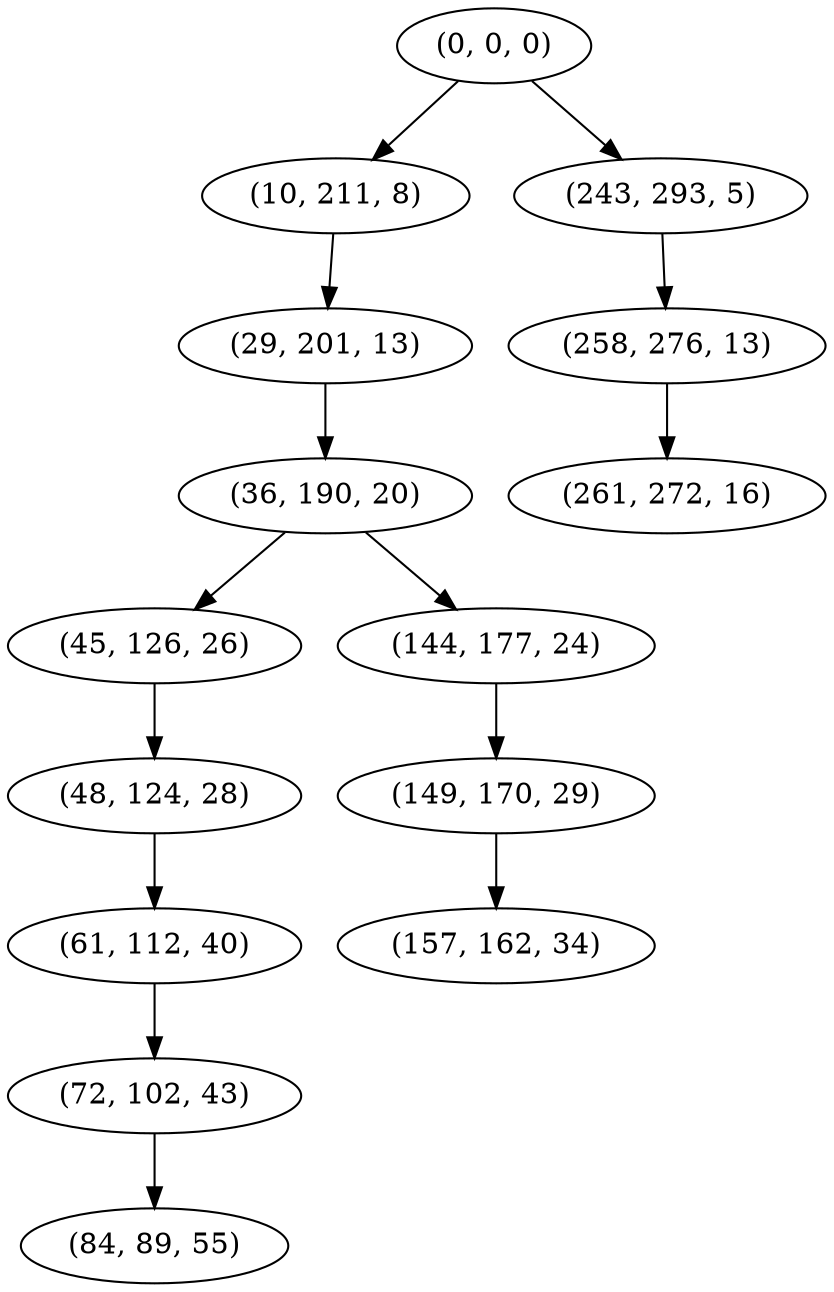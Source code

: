 digraph tree {
    "(0, 0, 0)";
    "(10, 211, 8)";
    "(29, 201, 13)";
    "(36, 190, 20)";
    "(45, 126, 26)";
    "(48, 124, 28)";
    "(61, 112, 40)";
    "(72, 102, 43)";
    "(84, 89, 55)";
    "(144, 177, 24)";
    "(149, 170, 29)";
    "(157, 162, 34)";
    "(243, 293, 5)";
    "(258, 276, 13)";
    "(261, 272, 16)";
    "(0, 0, 0)" -> "(10, 211, 8)";
    "(0, 0, 0)" -> "(243, 293, 5)";
    "(10, 211, 8)" -> "(29, 201, 13)";
    "(29, 201, 13)" -> "(36, 190, 20)";
    "(36, 190, 20)" -> "(45, 126, 26)";
    "(36, 190, 20)" -> "(144, 177, 24)";
    "(45, 126, 26)" -> "(48, 124, 28)";
    "(48, 124, 28)" -> "(61, 112, 40)";
    "(61, 112, 40)" -> "(72, 102, 43)";
    "(72, 102, 43)" -> "(84, 89, 55)";
    "(144, 177, 24)" -> "(149, 170, 29)";
    "(149, 170, 29)" -> "(157, 162, 34)";
    "(243, 293, 5)" -> "(258, 276, 13)";
    "(258, 276, 13)" -> "(261, 272, 16)";
}
